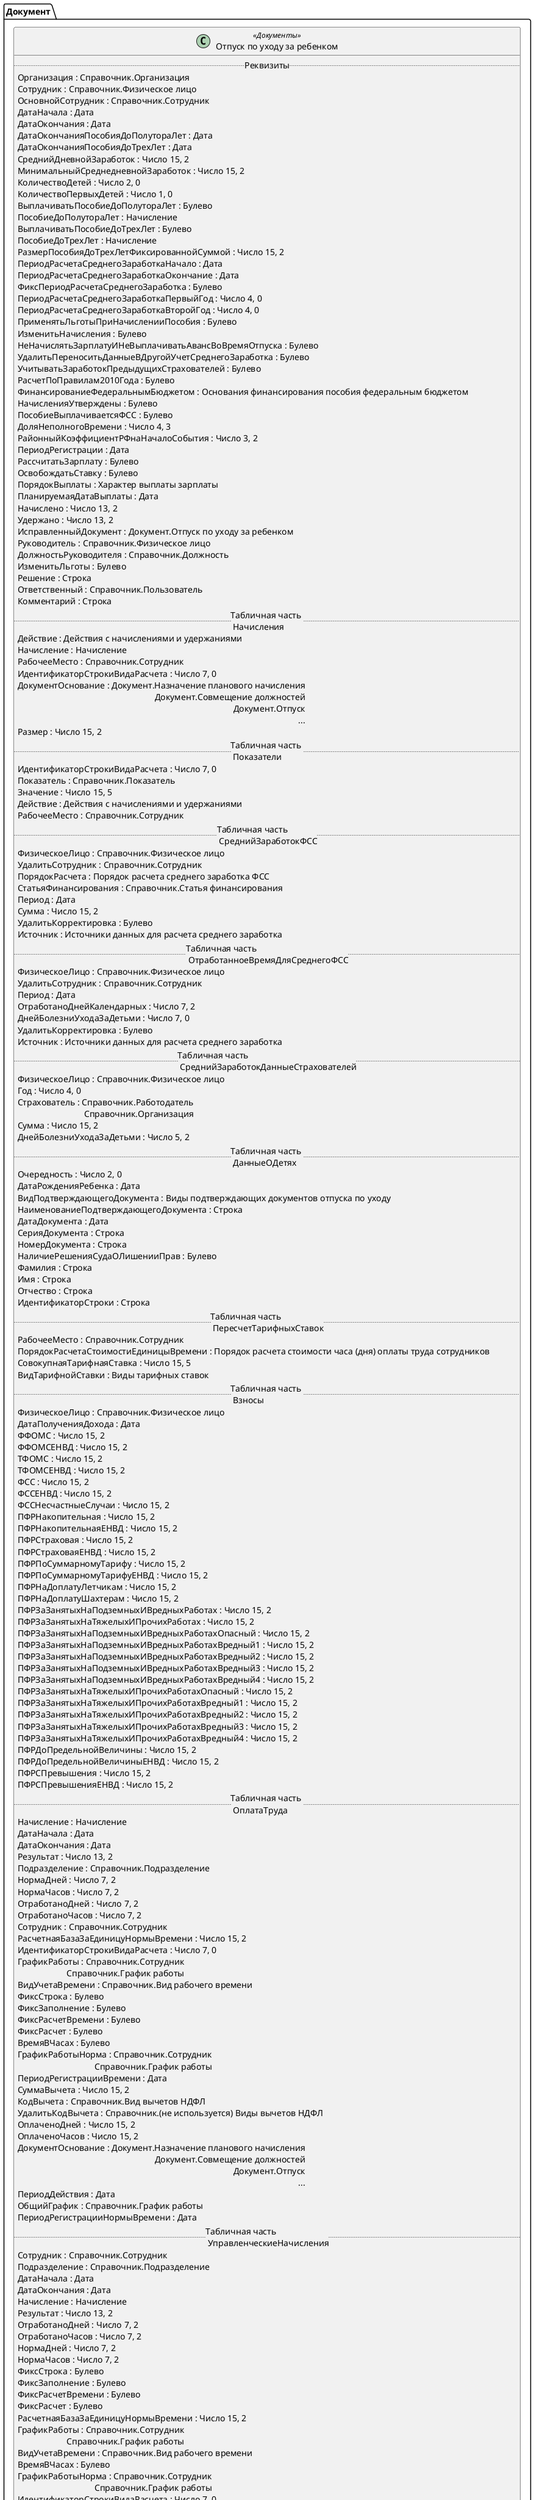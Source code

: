 ﻿@startuml ОтпускПоУходуЗаРебенком
'!include templates.wsd
'..\include templates.wsd
class Документ.ОтпускПоУходуЗаРебенком as "Отпуск по уходу за ребенком" <<Документы>>
{
..Реквизиты..
Организация : Справочник.Организация
Сотрудник : Справочник.Физическое лицо
ОсновнойСотрудник : Справочник.Сотрудник
ДатаНачала : Дата
ДатаОкончания : Дата
ДатаОкончанияПособияДоПолутораЛет : Дата
ДатаОкончанияПособияДоТрехЛет : Дата
СреднийДневнойЗаработок : Число 15, 2
МинимальныйСреднедневнойЗаработок : Число 15, 2
КоличествоДетей : Число 2, 0
КоличествоПервыхДетей : Число 1, 0
ВыплачиватьПособиеДоПолутораЛет : Булево
ПособиеДоПолутораЛет : Начисление
ВыплачиватьПособиеДоТрехЛет : Булево
ПособиеДоТрехЛет : Начисление
РазмерПособияДоТрехЛетФиксированнойСуммой : Число 15, 2
ПериодРасчетаСреднегоЗаработкаНачало : Дата
ПериодРасчетаСреднегоЗаработкаОкончание : Дата
ФиксПериодРасчетаСреднегоЗаработка : Булево
ПериодРасчетаСреднегоЗаработкаПервыйГод : Число 4, 0
ПериодРасчетаСреднегоЗаработкаВторойГод : Число 4, 0
ПрименятьЛьготыПриНачисленииПособия : Булево
ИзменитьНачисления : Булево
НеНачислятьЗарплатуИНеВыплачиватьАвансВоВремяОтпуска : Булево
УдалитьПереноситьДанныеВДругойУчетСреднегоЗаработка : Булево
УчитыватьЗаработокПредыдущихСтрахователей : Булево
РасчетПоПравилам2010Года : Булево
ФинансированиеФедеральнымБюджетом : Основания финансирования пособия федеральным бюджетом
НачисленияУтверждены : Булево
ПособиеВыплачиваетсяФСС : Булево
ДоляНеполногоВремени : Число 4, 3
РайонныйКоэффициентРФнаНачалоСобытия : Число 3, 2
ПериодРегистрации : Дата
РассчитатьЗарплату : Булево
ОсвобождатьСтавку : Булево
ПорядокВыплаты : Характер выплаты зарплаты
ПланируемаяДатаВыплаты : Дата
Начислено : Число 13, 2
Удержано : Число 13, 2
ИсправленныйДокумент : Документ.Отпуск по уходу за ребенком
Руководитель : Справочник.Физическое лицо
ДолжностьРуководителя : Справочник.Должность
ИзменитьЛьготы : Булево
Решение : Строка
Ответственный : Справочник.Пользователь
Комментарий : Строка
..Табличная часть \n Начисления..
Действие : Действия с начислениями и удержаниями
Начисление : Начисление
РабочееМесто : Справочник.Сотрудник
ИдентификаторСтрокиВидаРасчета : Число 7, 0
ДокументОснование : Документ.Назначение планового начисления\rДокумент.Совмещение должностей\rДокумент.Отпуск\r...
Размер : Число 15, 2
..Табличная часть \n Показатели..
ИдентификаторСтрокиВидаРасчета : Число 7, 0
Показатель : Справочник.Показатель
Значение : Число 15, 5
Действие : Действия с начислениями и удержаниями
РабочееМесто : Справочник.Сотрудник
..Табличная часть \n СреднийЗаработокФСС..
ФизическоеЛицо : Справочник.Физическое лицо
УдалитьСотрудник : Справочник.Сотрудник
ПорядокРасчета : Порядок расчета среднего заработка ФСС
СтатьяФинансирования : Справочник.Статья финансирования
Период : Дата
Сумма : Число 15, 2
УдалитьКорректировка : Булево
Источник : Источники данных для расчета среднего заработка
..Табличная часть \n ОтработанноеВремяДляСреднегоФСС..
ФизическоеЛицо : Справочник.Физическое лицо
УдалитьСотрудник : Справочник.Сотрудник
Период : Дата
ОтработаноДнейКалендарных : Число 7, 2
ДнейБолезниУходаЗаДетьми : Число 7, 0
УдалитьКорректировка : Булево
Источник : Источники данных для расчета среднего заработка
..Табличная часть \n СреднийЗаработокДанныеСтрахователей..
ФизическоеЛицо : Справочник.Физическое лицо
Год : Число 4, 0
Страхователь : Справочник.Работодатель\rСправочник.Организация
Сумма : Число 15, 2
ДнейБолезниУходаЗаДетьми : Число 5, 2
..Табличная часть \n ДанныеОДетях..
Очередность : Число 2, 0
ДатаРожденияРебенка : Дата
ВидПодтверждающегоДокумента : Виды подтверждающих документов отпуска по уходу
НаименованиеПодтверждающегоДокумента : Строка
ДатаДокумента : Дата
СерияДокумента : Строка
НомерДокумента : Строка
НаличиеРешенияСудаОЛишенииПрав : Булево
Фамилия : Строка
Имя : Строка
Отчество : Строка
ИдентификаторСтроки : Строка
..Табличная часть \n ПересчетТарифныхСтавок..
РабочееМесто : Справочник.Сотрудник
ПорядокРасчетаСтоимостиЕдиницыВремени : Порядок расчета стоимости часа (дня) оплаты труда сотрудников
СовокупнаяТарифнаяСтавка : Число 15, 5
ВидТарифнойСтавки : Виды тарифных ставок
..Табличная часть \n Взносы..
ФизическоеЛицо : Справочник.Физическое лицо
ДатаПолученияДохода : Дата
ФФОМС : Число 15, 2
ФФОМСЕНВД : Число 15, 2
ТФОМС : Число 15, 2
ТФОМСЕНВД : Число 15, 2
ФСС : Число 15, 2
ФССЕНВД : Число 15, 2
ФССНесчастныеСлучаи : Число 15, 2
ПФРНакопительная : Число 15, 2
ПФРНакопительнаяЕНВД : Число 15, 2
ПФРСтраховая : Число 15, 2
ПФРСтраховаяЕНВД : Число 15, 2
ПФРПоСуммарномуТарифу : Число 15, 2
ПФРПоСуммарномуТарифуЕНВД : Число 15, 2
ПФРНаДоплатуЛетчикам : Число 15, 2
ПФРНаДоплатуШахтерам : Число 15, 2
ПФРЗаЗанятыхНаПодземныхИВредныхРаботах : Число 15, 2
ПФРЗаЗанятыхНаТяжелыхИПрочихРаботах : Число 15, 2
ПФРЗаЗанятыхНаПодземныхИВредныхРаботахОпасный : Число 15, 2
ПФРЗаЗанятыхНаПодземныхИВредныхРаботахВредный1 : Число 15, 2
ПФРЗаЗанятыхНаПодземныхИВредныхРаботахВредный2 : Число 15, 2
ПФРЗаЗанятыхНаПодземныхИВредныхРаботахВредный3 : Число 15, 2
ПФРЗаЗанятыхНаПодземныхИВредныхРаботахВредный4 : Число 15, 2
ПФРЗаЗанятыхНаТяжелыхИПрочихРаботахОпасный : Число 15, 2
ПФРЗаЗанятыхНаТяжелыхИПрочихРаботахВредный1 : Число 15, 2
ПФРЗаЗанятыхНаТяжелыхИПрочихРаботахВредный2 : Число 15, 2
ПФРЗаЗанятыхНаТяжелыхИПрочихРаботахВредный3 : Число 15, 2
ПФРЗаЗанятыхНаТяжелыхИПрочихРаботахВредный4 : Число 15, 2
ПФРДоПредельнойВеличины : Число 15, 2
ПФРДоПредельнойВеличиныЕНВД : Число 15, 2
ПФРСПревышения : Число 15, 2
ПФРСПревышенияЕНВД : Число 15, 2
..Табличная часть \n ОплатаТруда..
Начисление : Начисление
ДатаНачала : Дата
ДатаОкончания : Дата
Результат : Число 13, 2
Подразделение : Справочник.Подразделение
НормаДней : Число 7, 2
НормаЧасов : Число 7, 2
ОтработаноДней : Число 7, 2
ОтработаноЧасов : Число 7, 2
Сотрудник : Справочник.Сотрудник
РасчетнаяБазаЗаЕдиницуНормыВремени : Число 15, 2
ИдентификаторСтрокиВидаРасчета : Число 7, 0
ГрафикРаботы : Справочник.Сотрудник\rСправочник.График работы
ВидУчетаВремени : Справочник.Вид рабочего времени
ФиксСтрока : Булево
ФиксЗаполнение : Булево
ФиксРасчетВремени : Булево
ФиксРасчет : Булево
ВремяВЧасах : Булево
ГрафикРаботыНорма : Справочник.Сотрудник\rСправочник.График работы
ПериодРегистрацииВремени : Дата
СуммаВычета : Число 15, 2
КодВычета : Справочник.Вид вычетов НДФЛ
УдалитьКодВычета : Справочник.(не используется) Виды вычетов НДФЛ
ОплаченоДней : Число 15, 2
ОплаченоЧасов : Число 15, 2
ДокументОснование : Документ.Назначение планового начисления\rДокумент.Совмещение должностей\rДокумент.Отпуск\r...
ПериодДействия : Дата
ОбщийГрафик : Справочник.График работы
ПериодРегистрацииНормыВремени : Дата
..Табличная часть \n УправленческиеНачисления..
Сотрудник : Справочник.Сотрудник
Подразделение : Справочник.Подразделение
ДатаНачала : Дата
ДатаОкончания : Дата
Начисление : Начисление
Результат : Число 13, 2
ОтработаноДней : Число 7, 2
ОтработаноЧасов : Число 7, 2
НормаДней : Число 7, 2
НормаЧасов : Число 7, 2
ФиксСтрока : Булево
ФиксЗаполнение : Булево
ФиксРасчетВремени : Булево
ФиксРасчет : Булево
РасчетнаяБазаЗаЕдиницуНормыВремени : Число 15, 2
ГрафикРаботы : Справочник.Сотрудник\rСправочник.График работы
ВидУчетаВремени : Справочник.Вид рабочего времени
ВремяВЧасах : Булево
ГрафикРаботыНорма : Справочник.Сотрудник\rСправочник.График работы
ИдентификаторСтрокиВидаРасчета : Число 7, 0
ПериодРегистрацииВремени : Дата
ОплаченоДней : Число 7, 2
ОплаченоЧасов : Число 7, 2
ДокументОснование : Документ.Назначение планового начисления\rДокумент.Совмещение должностей\rДокумент.Отпуск\r...
ПериодДействия : Дата
ОбщийГрафик : Справочник.График работы
ПериодРегистрацииНормыВремени : Дата
..Табличная часть \n НДФЛ..
ФизическоеЛицо : Справочник.Физическое лицо
МесяцНалоговогоПериода : Дата
Подразделение : Справочник.Территория\rСправочник.Подразделение
Налог : Число 10, 0
ЗачтеноАвансовыхПлатежей : Число 10, 0
УдалитьНалогКЗачетуВозврату : Число 10, 0
ПримененныйВычетЛичный : Число 12, 2
ПримененныйВычетЛичныйКодВычета : Справочник.Вид вычетов НДФЛ
УдалитьПримененныйВычетЛичныйКодВычета : Справочник.(не используется) Виды вычетов НДФЛ
ПримененныйВычетЛичныйКЗачетуВозврату : Число 12, 2
ПримененныйВычетЛичныйКЗачетуВозвратуКодВычета : Справочник.Вид вычетов НДФЛ
УдалитьПримененныйВычетЛичныйКЗачетуВозвратуКодВычета : Справочник.(не используется) Виды вычетов НДФЛ
ИдентификаторСтрокиНДФЛ : Число 7, 0
ФиксСтрока : Булево
ФиксРасчет : Булево
КатегорияДохода : Категории доходов НДФЛ
..Табличная часть \n ПогашениеЗаймов..
ФизическоеЛицо : Справочник.Физическое лицо
ДоговорЗайма : Документ.Договор займа сотруднику
НачисленоПроцентов : Число 15, 2
ПогашениеПроцентов : Число 15, 2
ПогашениеЗайма : Число 15, 2
МатериальнаяВыгода : Число 15, 2
НалогНаМатериальнуюВыгоду : Число 13, 0
СтавкаНалогообложенияМатвыгоды : НДФЛ ставки налогообложения резидента
Подразделение : Справочник.Подразделение
ИдентификаторСтроки : Число 7, 0
..Табличная часть \n ПримененныеВычетыНаДетейИИмущественные..
КодВычета : Справочник.Вид вычетов НДФЛ
УдалитьКодВычета : Справочник.(не используется) Виды вычетов НДФЛ
РазмерВычета : Число 12, 2
ИдентификаторСтрокиНДФЛ : Число 7, 0
..Табличная часть \n Удержания..
ФизическоеЛицо : Справочник.Физическое лицо
ДатаНачала : Дата
ДатаОкончания : Дата
ДокументОснование : Документ.Удержание по прочим операциям\rДокумент.Удержание добровольных взносов в НПФ\rДокумент.Удержание профсоюзных взносов\r...
Получатель : Справочник.Контрагент
ПлатежныйАгент : Справочник.Контрагент
Удержание : Удержание
ФиксРасчет : Булево
Результат : Число 13, 2
ИдентификаторСтрокиВидаРасчета : Число 7, 0
ФиксЗаполнение : Булево
ФиксСтрока : Булево
Сотрудник : Справочник.Сотрудник
ФиксСторно : Булево
..Табличная часть \n РаспределениеРезультатовНачислений..
ИдентификаторСтроки : Число 7, 0
Территория : Справочник.Территория
СтатьяФинансирования : Справочник.Статья финансирования
СтатьяРасходов : Справочник.Статья расходов
СпособОтраженияЗарплатыВБухучете : Справочник.Способ отражения зарплаты
ОблагаетсяЕНВД : Булево
Результат : Число 13, 2
..Табличная часть \n РаспределениеРезультатовУдержаний..
ИдентификаторСтроки : Число 7, 0
ВидУдержания : Виды особых начислений и удержаний\rУдержание
Сотрудник : Справочник.Сотрудник
Подразделение : Справочник.Подразделение
СтатьяФинансирования : Справочник.Статья финансирования
СтатьяРасходов : Справочник.Статья расходов
Результат : Число 13, 2
..Табличная часть \n Льготы..
Действие : Действия с начислениями и удержаниями
Льгота : Начисление
РабочееМесто : Справочник.Сотрудник
ИдентификаторСтрокиВидаРасчета : Число 7, 0
ДокументОснование : Документ.Назначение планового начисления\rДокумент.Совмещение должностей\rДокумент.Отпуск\r...
Размер : Число 15, 2
..Табличная часть \n ОплатаЛьгот..
Сотрудник : Справочник.Сотрудник
Подразделение : Справочник.Подразделение
ДатаНачала : Дата
ДатаОкончания : Дата
Начисление : Начисление
Результат : Число 13, 2
ОтработаноДней : Число 7, 2
ОтработаноЧасов : Число 7, 2
НормаДней : Число 7, 2
НормаЧасов : Число 7, 2
ФиксСтрока : Булево
ФиксЗаполнение : Булево
ФиксРасчетВремени : Булево
ФиксРасчет : Булево
РасчетнаяБазаЗаЕдиницуНормыВремени : Число 15, 2
КодВычета : Справочник.Вид вычетов НДФЛ
СуммаВычета : Число 15, 2
ГрафикРаботы : Справочник.Сотрудник\rСправочник.График работы
ВидУчетаВремени : Справочник.Вид рабочего времени
ВремяВЧасах : Булево
ГрафикРаботыНорма : Справочник.Сотрудник\rСправочник.График работы
ИдентификаторСтрокиВидаРасчета : Число 7, 0
ПериодРегистрацииВремени : Дата
ОплаченоДней : Число 7, 2
ОплаченоЧасов : Число 7, 2
ДокументОснование : Документ.Назначение планового начисления\rДокумент.Совмещение должностей\rДокумент.Отпуск\r...
ПериодДействия : Дата
ОбщийГрафик : Справочник.График работы
ПериодРегистрацииНормыВремени : Дата
..Табличная часть \n ПериодыБолезниУходаЗаДетьми..
Начало : Дата
Окончание : Дата
Дни : Число 10, 0
ВидБолезниУходаЗаДетьми : Строка
Источник : Источники данных для расчета среднего заработка
УдалитьКорректировка : Булево
..Табличная часть \n РаспределениеПоТерриториямУсловиямТруда..
ИдентификаторСтроки : Число 7, 0
Территория : Справочник.Территория
УсловияТруда : Справочник.Условия труда
ДоляРаспределения : Число 15, 5
Результат : Число 15, 2
ИдентификаторСтрокиПоказателей : Число 7, 0
СуммаВычета : Число 13, 0
..Табличная часть \n КорректировкиВыплаты..
ФизическоеЛицо : Справочник.Физическое лицо
КорректировкаВыплаты : Число 15, 2
ИдентификаторСтроки : Число 7, 0
ФиксСтрока : Булево
ФиксРасчет : Булево
..Движения..
УдалитьИсключаемыеИзОстатковОтпусковПериоды : РегистрСведений
Удержания : РегистрРасчета
РасчетыНалогоплательщиковСБюджетомПоНДФЛ : Остатки
ДанныеОВремениДляРасчетаСреднегоФСС : РегистрСведений
ЗначенияПоказателейУдержаний : РегистрСведений
ВзаиморасчетыССотрудниками : Остатки
ОтработанноеВремяПоСотрудникамАвансом : Обороты
НачисленияУдержанияПоСотрудникам : Обороты
ПорядокРасчетаСтоимостиЕдиницыВремениСотрудников : РегистрСведений
ЗанятыеПозицииШтатногоРасписания : Остатки
ОтработанноеВремяПоСотрудникамКорректировка : Обороты
УдалитьЗначенияСовокупныхТарифныхСтавокСотрудников : РегистрСведений
УсловияОплатыОтпускаПоУходуЗаРебенком : РегистрСведений
ПрименениеДополнительныхПериодическихПоказателейРасчетаЗарплатыСотрудников : РегистрСведений
РасчетыСФондамиПоСтраховымВзносам : Остатки
ПорядокВыплатыДокументов : РегистрСведений
ПособияПоСоциальномуСтрахованию : Обороты
УдержанияДоПределаПоСотрудникам : Остатки
ДанныеСостоянийСотрудников : РегистрСведений
РаспределениеПоТерриториямУсловиямТруда : РегистрСведений
ПрименениеПлановыхНачислений : РегистрСведений
БухгалтерскиеВзаиморасчетыССотрудниками : Остатки
ДанныеОВремениДляРасчетаСреднегоОбщий : Обороты
ФактическиеОтпуска : Обороты
СведенияОДоходахСтраховыеВзносы : Обороты
ИмущественныеВычетыНДФЛ : Остатки
ДанныеОНачисленияхДляРасчетаСреднегоЗаработкаОбщий : Обороты
ЗначенияПоказателейНачислений : РегистрСведений
СтраховыеВзносыПоФизическимЛицам : Обороты
ПредоставленныеСтандартныеИСоциальныеВычетыНДФЛ : Обороты
ЗарплатаКВыплатеАвансом : Остатки
УдержанияПоИсполнительнымДокументам : Обороты
ЗначенияПериодическихПоказателейРасчетаЗарплатыСотрудников : РегистрСведений
ОтработанноеВремяПоСотрудникам : Обороты
Начисления : РегистрРасчета
РеестрОтпусков : РегистрСведений
ИсчисленныеСтраховыеВзносы : Обороты
БухучетПлановыхНачислений : РегистрСведений
СведенияОДоходахНДФЛ : Обороты
НачисленияУдержанияПоСотрудникамАвансом : Обороты
БухучетНачисленияУдержанияПоСотрудникам : Обороты
КоэффициентыРаспределенияСреднегоЗаработка : РегистрСведений
ЗарплатаКВыплате : Остатки
ПараметрыПериодовСтажаПФР : РегистрСведений
ПлановыеНачисления : РегистрСведений
ВзаиморасчетыПоЗаймамСотрудникам : Остатки
ДанныеОНачисленияхДляРасчетаСреднегоЗаработкаФСС : Обороты
АвансовыеПлатежиИностранцевПоНДФЛ : Остатки
}
@enduml

